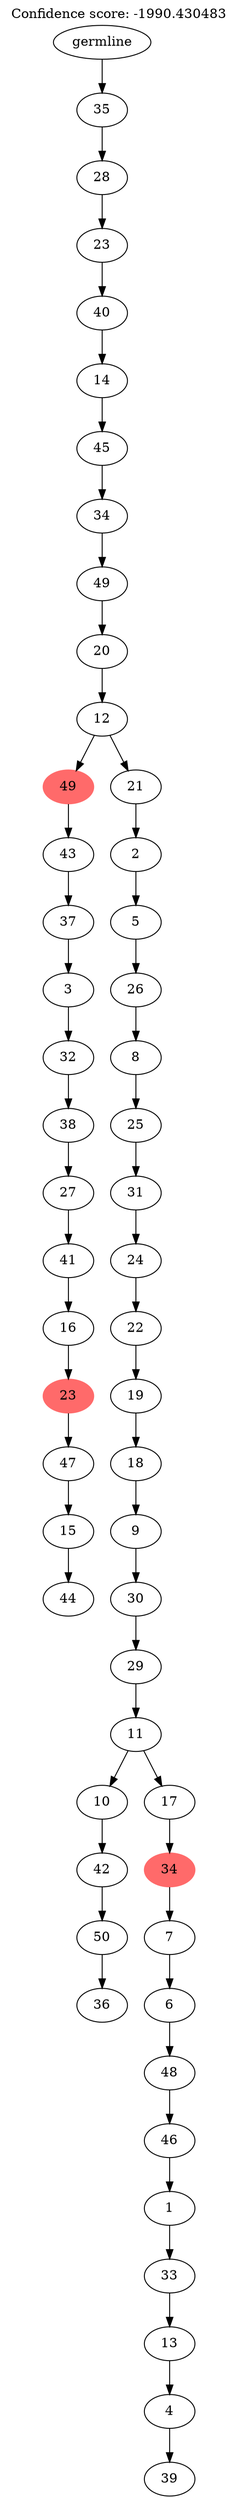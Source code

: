 digraph g {
	"52" -> "53";
	"53" [label="44"];
	"51" -> "52";
	"52" [label="15"];
	"50" -> "51";
	"51" [label="47"];
	"49" -> "50";
	"50" [color=indianred1, style=filled, label="23"];
	"48" -> "49";
	"49" [label="16"];
	"47" -> "48";
	"48" [label="41"];
	"46" -> "47";
	"47" [label="27"];
	"45" -> "46";
	"46" [label="38"];
	"44" -> "45";
	"45" [label="32"];
	"43" -> "44";
	"44" [label="3"];
	"42" -> "43";
	"43" [label="37"];
	"41" -> "42";
	"42" [label="43"];
	"39" -> "40";
	"40" [label="36"];
	"38" -> "39";
	"39" [label="50"];
	"37" -> "38";
	"38" [label="42"];
	"35" -> "36";
	"36" [label="39"];
	"34" -> "35";
	"35" [label="4"];
	"33" -> "34";
	"34" [label="13"];
	"32" -> "33";
	"33" [label="33"];
	"31" -> "32";
	"32" [label="1"];
	"30" -> "31";
	"31" [label="46"];
	"29" -> "30";
	"30" [label="48"];
	"28" -> "29";
	"29" [label="6"];
	"27" -> "28";
	"28" [label="7"];
	"26" -> "27";
	"27" [color=indianred1, style=filled, label="34"];
	"25" -> "26";
	"26" [label="17"];
	"25" -> "37";
	"37" [label="10"];
	"24" -> "25";
	"25" [label="11"];
	"23" -> "24";
	"24" [label="29"];
	"22" -> "23";
	"23" [label="30"];
	"21" -> "22";
	"22" [label="9"];
	"20" -> "21";
	"21" [label="18"];
	"19" -> "20";
	"20" [label="19"];
	"18" -> "19";
	"19" [label="22"];
	"17" -> "18";
	"18" [label="24"];
	"16" -> "17";
	"17" [label="31"];
	"15" -> "16";
	"16" [label="25"];
	"14" -> "15";
	"15" [label="8"];
	"13" -> "14";
	"14" [label="26"];
	"12" -> "13";
	"13" [label="5"];
	"11" -> "12";
	"12" [label="2"];
	"10" -> "11";
	"11" [label="21"];
	"10" -> "41";
	"41" [color=indianred1, style=filled, label="49"];
	"9" -> "10";
	"10" [label="12"];
	"8" -> "9";
	"9" [label="20"];
	"7" -> "8";
	"8" [label="49"];
	"6" -> "7";
	"7" [label="34"];
	"5" -> "6";
	"6" [label="45"];
	"4" -> "5";
	"5" [label="14"];
	"3" -> "4";
	"4" [label="40"];
	"2" -> "3";
	"3" [label="23"];
	"1" -> "2";
	"2" [label="28"];
	"0" -> "1";
	"1" [label="35"];
	"0" [label="germline"];
	labelloc="t";
	label="Confidence score: -1990.430483";
}
